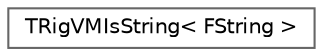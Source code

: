 digraph "Graphical Class Hierarchy"
{
 // INTERACTIVE_SVG=YES
 // LATEX_PDF_SIZE
  bgcolor="transparent";
  edge [fontname=Helvetica,fontsize=10,labelfontname=Helvetica,labelfontsize=10];
  node [fontname=Helvetica,fontsize=10,shape=box,height=0.2,width=0.4];
  rankdir="LR";
  Node0 [id="Node000000",label="TRigVMIsString\< FString \>",height=0.2,width=0.4,color="grey40", fillcolor="white", style="filled",URL="$d8/dea/structTRigVMIsString_3_01FString_01_4.html",tooltip=" "];
}
